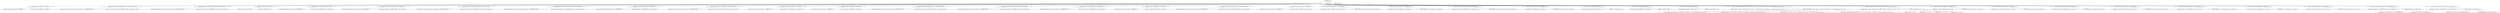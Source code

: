 digraph "&lt;clinit&gt;" {  
"1374" [label = <(METHOD,&lt;clinit&gt;)> ]
"1375" [label = <(BLOCK,&lt;empty&gt;,&lt;empty&gt;)> ]
"1376" [label = <(&lt;operator&gt;.assignment,String LOOKAHEAD = &quot;LOOKAHEAD&quot;)<SUB>43</SUB>> ]
"1377" [label = <(IDENTIFIER,LOOKAHEAD,String LOOKAHEAD = &quot;LOOKAHEAD&quot;)<SUB>43</SUB>> ]
"1378" [label = <(LITERAL,&quot;LOOKAHEAD&quot;,String LOOKAHEAD = &quot;LOOKAHEAD&quot;)<SUB>43</SUB>> ]
"1379" [label = <(&lt;operator&gt;.assignment,String CHOICE_AMBIGUITY_CHECK = &quot;CHOICE_AMBIGUITY_CHECK&quot;)<SUB>44</SUB>> ]
"1380" [label = <(IDENTIFIER,CHOICE_AMBIGUITY_CHECK,String CHOICE_AMBIGUITY_CHECK = &quot;CHOICE_AMBIGUITY_CHECK&quot;)<SUB>44</SUB>> ]
"1381" [label = <(LITERAL,&quot;CHOICE_AMBIGUITY_CHECK&quot;,String CHOICE_AMBIGUITY_CHECK = &quot;CHOICE_AMBIGUITY_CHECK&quot;)<SUB>44</SUB>> ]
"1382" [label = <(&lt;operator&gt;.assignment,String OTHER_AMBIGUITY_CHECK = &quot;OTHER_AMBIGUITY_CHECK&quot;)<SUB>45</SUB>> ]
"1383" [label = <(IDENTIFIER,OTHER_AMBIGUITY_CHECK,String OTHER_AMBIGUITY_CHECK = &quot;OTHER_AMBIGUITY_CHECK&quot;)<SUB>45</SUB>> ]
"1384" [label = <(LITERAL,&quot;OTHER_AMBIGUITY_CHECK&quot;,String OTHER_AMBIGUITY_CHECK = &quot;OTHER_AMBIGUITY_CHECK&quot;)<SUB>45</SUB>> ]
"1385" [label = <(&lt;operator&gt;.assignment,String STATIC = &quot;STATIC&quot;)<SUB>47</SUB>> ]
"1386" [label = <(IDENTIFIER,STATIC,String STATIC = &quot;STATIC&quot;)<SUB>47</SUB>> ]
"1387" [label = <(LITERAL,&quot;STATIC&quot;,String STATIC = &quot;STATIC&quot;)<SUB>47</SUB>> ]
"1388" [label = <(&lt;operator&gt;.assignment,String DEBUG_PARSER = &quot;DEBUG_PARSER&quot;)<SUB>48</SUB>> ]
"1389" [label = <(IDENTIFIER,DEBUG_PARSER,String DEBUG_PARSER = &quot;DEBUG_PARSER&quot;)<SUB>48</SUB>> ]
"1390" [label = <(LITERAL,&quot;DEBUG_PARSER&quot;,String DEBUG_PARSER = &quot;DEBUG_PARSER&quot;)<SUB>48</SUB>> ]
"1391" [label = <(&lt;operator&gt;.assignment,String DEBUG_LOOKAHEAD = &quot;DEBUG_LOOKAHEAD&quot;)<SUB>49</SUB>> ]
"1392" [label = <(IDENTIFIER,DEBUG_LOOKAHEAD,String DEBUG_LOOKAHEAD = &quot;DEBUG_LOOKAHEAD&quot;)<SUB>49</SUB>> ]
"1393" [label = <(LITERAL,&quot;DEBUG_LOOKAHEAD&quot;,String DEBUG_LOOKAHEAD = &quot;DEBUG_LOOKAHEAD&quot;)<SUB>49</SUB>> ]
"1394" [label = <(&lt;operator&gt;.assignment,String DEBUG_TOKEN_MANAGER = &quot;DEBUG_TOKEN_MANAGER&quot;)<SUB>50</SUB>> ]
"1395" [label = <(IDENTIFIER,DEBUG_TOKEN_MANAGER,String DEBUG_TOKEN_MANAGER = &quot;DEBUG_TOKEN_MANAGER&quot;)<SUB>50</SUB>> ]
"1396" [label = <(LITERAL,&quot;DEBUG_TOKEN_MANAGER&quot;,String DEBUG_TOKEN_MANAGER = &quot;DEBUG_TOKEN_MANAGER&quot;)<SUB>50</SUB>> ]
"1397" [label = <(&lt;operator&gt;.assignment,String OPTIMIZE_TOKEN_MANAGER = &quot;OPTIMIZE_TOKEN_MANAGER&quot;)<SUB>51</SUB>> ]
"1398" [label = <(IDENTIFIER,OPTIMIZE_TOKEN_MANAGER,String OPTIMIZE_TOKEN_MANAGER = &quot;OPTIMIZE_TOKEN_MANAGER&quot;)<SUB>51</SUB>> ]
"1399" [label = <(LITERAL,&quot;OPTIMIZE_TOKEN_MANAGER&quot;,String OPTIMIZE_TOKEN_MANAGER = &quot;OPTIMIZE_TOKEN_MANAGER&quot;)<SUB>51</SUB>> ]
"1400" [label = <(&lt;operator&gt;.assignment,String ERROR_REPORTING = &quot;ERROR_REPORTING&quot;)<SUB>52</SUB>> ]
"1401" [label = <(IDENTIFIER,ERROR_REPORTING,String ERROR_REPORTING = &quot;ERROR_REPORTING&quot;)<SUB>52</SUB>> ]
"1402" [label = <(LITERAL,&quot;ERROR_REPORTING&quot;,String ERROR_REPORTING = &quot;ERROR_REPORTING&quot;)<SUB>52</SUB>> ]
"1403" [label = <(&lt;operator&gt;.assignment,String JAVA_UNICODE_ESCAPE = &quot;JAVA_UNICODE_ESCAPE&quot;)<SUB>53</SUB>> ]
"1404" [label = <(IDENTIFIER,JAVA_UNICODE_ESCAPE,String JAVA_UNICODE_ESCAPE = &quot;JAVA_UNICODE_ESCAPE&quot;)<SUB>53</SUB>> ]
"1405" [label = <(LITERAL,&quot;JAVA_UNICODE_ESCAPE&quot;,String JAVA_UNICODE_ESCAPE = &quot;JAVA_UNICODE_ESCAPE&quot;)<SUB>53</SUB>> ]
"1406" [label = <(&lt;operator&gt;.assignment,String UNICODE_INPUT = &quot;UNICODE_INPUT&quot;)<SUB>54</SUB>> ]
"1407" [label = <(IDENTIFIER,UNICODE_INPUT,String UNICODE_INPUT = &quot;UNICODE_INPUT&quot;)<SUB>54</SUB>> ]
"1408" [label = <(LITERAL,&quot;UNICODE_INPUT&quot;,String UNICODE_INPUT = &quot;UNICODE_INPUT&quot;)<SUB>54</SUB>> ]
"1409" [label = <(&lt;operator&gt;.assignment,String IGNORE_CASE = &quot;IGNORE_CASE&quot;)<SUB>55</SUB>> ]
"1410" [label = <(IDENTIFIER,IGNORE_CASE,String IGNORE_CASE = &quot;IGNORE_CASE&quot;)<SUB>55</SUB>> ]
"1411" [label = <(LITERAL,&quot;IGNORE_CASE&quot;,String IGNORE_CASE = &quot;IGNORE_CASE&quot;)<SUB>55</SUB>> ]
"1412" [label = <(&lt;operator&gt;.assignment,String COMMON_TOKEN_ACTION = &quot;COMMON_TOKEN_ACTION&quot;)<SUB>56</SUB>> ]
"1413" [label = <(IDENTIFIER,COMMON_TOKEN_ACTION,String COMMON_TOKEN_ACTION = &quot;COMMON_TOKEN_ACTION&quot;)<SUB>56</SUB>> ]
"1414" [label = <(LITERAL,&quot;COMMON_TOKEN_ACTION&quot;,String COMMON_TOKEN_ACTION = &quot;COMMON_TOKEN_ACTION&quot;)<SUB>56</SUB>> ]
"1415" [label = <(&lt;operator&gt;.assignment,String USER_TOKEN_MANAGER = &quot;USER_TOKEN_MANAGER&quot;)<SUB>57</SUB>> ]
"1416" [label = <(IDENTIFIER,USER_TOKEN_MANAGER,String USER_TOKEN_MANAGER = &quot;USER_TOKEN_MANAGER&quot;)<SUB>57</SUB>> ]
"1417" [label = <(LITERAL,&quot;USER_TOKEN_MANAGER&quot;,String USER_TOKEN_MANAGER = &quot;USER_TOKEN_MANAGER&quot;)<SUB>57</SUB>> ]
"1418" [label = <(&lt;operator&gt;.assignment,String USER_CHAR_STREAM = &quot;USER_CHAR_STREAM&quot;)<SUB>58</SUB>> ]
"1419" [label = <(IDENTIFIER,USER_CHAR_STREAM,String USER_CHAR_STREAM = &quot;USER_CHAR_STREAM&quot;)<SUB>58</SUB>> ]
"1420" [label = <(LITERAL,&quot;USER_CHAR_STREAM&quot;,String USER_CHAR_STREAM = &quot;USER_CHAR_STREAM&quot;)<SUB>58</SUB>> ]
"1421" [label = <(&lt;operator&gt;.assignment,String BUILD_PARSER = &quot;BUILD_PARSER&quot;)<SUB>59</SUB>> ]
"1422" [label = <(IDENTIFIER,BUILD_PARSER,String BUILD_PARSER = &quot;BUILD_PARSER&quot;)<SUB>59</SUB>> ]
"1423" [label = <(LITERAL,&quot;BUILD_PARSER&quot;,String BUILD_PARSER = &quot;BUILD_PARSER&quot;)<SUB>59</SUB>> ]
"1424" [label = <(&lt;operator&gt;.assignment,String BUILD_TOKEN_MANAGER = &quot;BUILD_TOKEN_MANAGER&quot;)<SUB>60</SUB>> ]
"1425" [label = <(IDENTIFIER,BUILD_TOKEN_MANAGER,String BUILD_TOKEN_MANAGER = &quot;BUILD_TOKEN_MANAGER&quot;)<SUB>60</SUB>> ]
"1426" [label = <(LITERAL,&quot;BUILD_TOKEN_MANAGER&quot;,String BUILD_TOKEN_MANAGER = &quot;BUILD_TOKEN_MANAGER&quot;)<SUB>60</SUB>> ]
"1427" [label = <(&lt;operator&gt;.assignment,String SANITY_CHECK = &quot;SANITY_CHECK&quot;)<SUB>61</SUB>> ]
"1428" [label = <(IDENTIFIER,SANITY_CHECK,String SANITY_CHECK = &quot;SANITY_CHECK&quot;)<SUB>61</SUB>> ]
"1429" [label = <(LITERAL,&quot;SANITY_CHECK&quot;,String SANITY_CHECK = &quot;SANITY_CHECK&quot;)<SUB>61</SUB>> ]
"1430" [label = <(&lt;operator&gt;.assignment,String FORCE_LA_CHECK = &quot;FORCE_LA_CHECK&quot;)<SUB>62</SUB>> ]
"1431" [label = <(IDENTIFIER,FORCE_LA_CHECK,String FORCE_LA_CHECK = &quot;FORCE_LA_CHECK&quot;)<SUB>62</SUB>> ]
"1432" [label = <(LITERAL,&quot;FORCE_LA_CHECK&quot;,String FORCE_LA_CHECK = &quot;FORCE_LA_CHECK&quot;)<SUB>62</SUB>> ]
"1433" [label = <(&lt;operator&gt;.assignment,String CACHE_TOKENS = &quot;CACHE_TOKENS&quot;)<SUB>63</SUB>> ]
"1434" [label = <(IDENTIFIER,CACHE_TOKENS,String CACHE_TOKENS = &quot;CACHE_TOKENS&quot;)<SUB>63</SUB>> ]
"1435" [label = <(LITERAL,&quot;CACHE_TOKENS&quot;,String CACHE_TOKENS = &quot;CACHE_TOKENS&quot;)<SUB>63</SUB>> ]
"1436" [label = <(&lt;operator&gt;.assignment,String KEEP_LINE_COLUMN = &quot;KEEP_LINE_COLUMN&quot;)<SUB>64</SUB>> ]
"1437" [label = <(IDENTIFIER,KEEP_LINE_COLUMN,String KEEP_LINE_COLUMN = &quot;KEEP_LINE_COLUMN&quot;)<SUB>64</SUB>> ]
"1438" [label = <(LITERAL,&quot;KEEP_LINE_COLUMN&quot;,String KEEP_LINE_COLUMN = &quot;KEEP_LINE_COLUMN&quot;)<SUB>64</SUB>> ]
"1439" [label = <(&lt;operator&gt;.assignment,String JDK_VERSION = &quot;JDK_VERSION&quot;)<SUB>65</SUB>> ]
"1440" [label = <(IDENTIFIER,JDK_VERSION,String JDK_VERSION = &quot;JDK_VERSION&quot;)<SUB>65</SUB>> ]
"1441" [label = <(LITERAL,&quot;JDK_VERSION&quot;,String JDK_VERSION = &quot;JDK_VERSION&quot;)<SUB>65</SUB>> ]
"1442" [label = <(&lt;operator&gt;.assignment,int TASKDEF_TYPE_JAVACC = 1)<SUB>76</SUB>> ]
"1443" [label = <(IDENTIFIER,TASKDEF_TYPE_JAVACC,int TASKDEF_TYPE_JAVACC = 1)<SUB>76</SUB>> ]
"1444" [label = <(LITERAL,1,int TASKDEF_TYPE_JAVACC = 1)<SUB>76</SUB>> ]
"1445" [label = <(&lt;operator&gt;.assignment,int TASKDEF_TYPE_JJTREE = 2)<SUB>77</SUB>> ]
"1446" [label = <(IDENTIFIER,TASKDEF_TYPE_JJTREE,int TASKDEF_TYPE_JJTREE = 2)<SUB>77</SUB>> ]
"1447" [label = <(LITERAL,2,int TASKDEF_TYPE_JJTREE = 2)<SUB>77</SUB>> ]
"1448" [label = <(&lt;operator&gt;.assignment,int TASKDEF_TYPE_JJDOC = 3)<SUB>78</SUB>> ]
"1449" [label = <(IDENTIFIER,TASKDEF_TYPE_JJDOC,int TASKDEF_TYPE_JJDOC = 3)<SUB>78</SUB>> ]
"1450" [label = <(LITERAL,3,int TASKDEF_TYPE_JJDOC = 3)<SUB>78</SUB>> ]
"1451" [label = <(&lt;operator&gt;.assignment,String[] ARCHIVE_LOCATIONS = new String[] { &quot;JavaCC.zip&quot;, &quot;bin/lib/JavaCC.zip&quot;, &quot;bin/lib/javacc.jar&quot;, // used by jpackage for JavaCC 3.x\012&quot;javacc.jar&quot; })<SUB>80</SUB>> ]
"1452" [label = <(IDENTIFIER,ARCHIVE_LOCATIONS,String[] ARCHIVE_LOCATIONS = new String[] { &quot;JavaCC.zip&quot;, &quot;bin/lib/JavaCC.zip&quot;, &quot;bin/lib/javacc.jar&quot;, // used by jpackage for JavaCC 3.x\012&quot;javacc.jar&quot; })<SUB>80</SUB>> ]
"1453" [label = <(&lt;operator&gt;.arrayInitializer,new String[] { &quot;JavaCC.zip&quot;, &quot;bin/lib/JavaCC.zip&quot;, &quot;bin/lib/javacc.jar&quot;, // used by jpackage for JavaCC 3.x\012&quot;javacc.jar&quot; })<SUB>81</SUB>> ]
"1454" [label = <(LITERAL,&quot;JavaCC.zip&quot;,new String[] { &quot;JavaCC.zip&quot;, &quot;bin/lib/JavaCC.zip&quot;, &quot;bin/lib/javacc.jar&quot;, // used by jpackage for JavaCC 3.x\012&quot;javacc.jar&quot; })<SUB>82</SUB>> ]
"1455" [label = <(LITERAL,&quot;bin/lib/JavaCC.zip&quot;,new String[] { &quot;JavaCC.zip&quot;, &quot;bin/lib/JavaCC.zip&quot;, &quot;bin/lib/javacc.jar&quot;, // used by jpackage for JavaCC 3.x\012&quot;javacc.jar&quot; })<SUB>83</SUB>> ]
"1456" [label = <(LITERAL,&quot;bin/lib/javacc.jar&quot;,new String[] { &quot;JavaCC.zip&quot;, &quot;bin/lib/JavaCC.zip&quot;, &quot;bin/lib/javacc.jar&quot;, // used by jpackage for JavaCC 3.x\012&quot;javacc.jar&quot; })<SUB>84</SUB>> ]
"1457" [label = <(LITERAL,// used by jpackage for JavaCC 3.x\012&quot;javacc.jar&quot;,new String[] { &quot;JavaCC.zip&quot;, &quot;bin/lib/JavaCC.zip&quot;, &quot;bin/lib/javacc.jar&quot;, // used by jpackage for JavaCC 3.x\012&quot;javacc.jar&quot; })<SUB>85</SUB>> ]
"1458" [label = <(&lt;operator&gt;.assignment,int[] ARCHIVE_LOCATIONS_VS_MAJOR_VERSION = new int[] { 1, 2, 3, 3 })<SUB>88</SUB>> ]
"1459" [label = <(IDENTIFIER,ARCHIVE_LOCATIONS_VS_MAJOR_VERSION,int[] ARCHIVE_LOCATIONS_VS_MAJOR_VERSION = new int[] { 1, 2, 3, 3 })<SUB>88</SUB>> ]
"1460" [label = <(&lt;operator&gt;.arrayInitializer,new int[] { 1, 2, 3, 3 })<SUB>89</SUB>> ]
"1461" [label = <(LITERAL,1,new int[] { 1, 2, 3, 3 })<SUB>90</SUB>> ]
"1462" [label = <(LITERAL,2,new int[] { 1, 2, 3, 3 })<SUB>91</SUB>> ]
"1463" [label = <(LITERAL,3,new int[] { 1, 2, 3, 3 })<SUB>92</SUB>> ]
"1464" [label = <(LITERAL,3,new int[] { 1, 2, 3, 3 })<SUB>93</SUB>> ]
"1465" [label = <(&lt;operator&gt;.assignment,String COM_PACKAGE = &quot;COM.sun.labs.&quot;)<SUB>96</SUB>> ]
"1466" [label = <(IDENTIFIER,COM_PACKAGE,String COM_PACKAGE = &quot;COM.sun.labs.&quot;)<SUB>96</SUB>> ]
"1467" [label = <(LITERAL,&quot;COM.sun.labs.&quot;,String COM_PACKAGE = &quot;COM.sun.labs.&quot;)<SUB>96</SUB>> ]
"1468" [label = <(&lt;operator&gt;.assignment,String COM_JAVACC_CLASS = &quot;javacc.Main&quot;)<SUB>97</SUB>> ]
"1469" [label = <(IDENTIFIER,COM_JAVACC_CLASS,String COM_JAVACC_CLASS = &quot;javacc.Main&quot;)<SUB>97</SUB>> ]
"1470" [label = <(LITERAL,&quot;javacc.Main&quot;,String COM_JAVACC_CLASS = &quot;javacc.Main&quot;)<SUB>97</SUB>> ]
"1471" [label = <(&lt;operator&gt;.assignment,String COM_JJTREE_CLASS = &quot;jjtree.Main&quot;)<SUB>98</SUB>> ]
"1472" [label = <(IDENTIFIER,COM_JJTREE_CLASS,String COM_JJTREE_CLASS = &quot;jjtree.Main&quot;)<SUB>98</SUB>> ]
"1473" [label = <(LITERAL,&quot;jjtree.Main&quot;,String COM_JJTREE_CLASS = &quot;jjtree.Main&quot;)<SUB>98</SUB>> ]
"1474" [label = <(&lt;operator&gt;.assignment,String COM_JJDOC_CLASS = &quot;jjdoc.JJDocMain&quot;)<SUB>99</SUB>> ]
"1475" [label = <(IDENTIFIER,COM_JJDOC_CLASS,String COM_JJDOC_CLASS = &quot;jjdoc.JJDocMain&quot;)<SUB>99</SUB>> ]
"1476" [label = <(LITERAL,&quot;jjdoc.JJDocMain&quot;,String COM_JJDOC_CLASS = &quot;jjdoc.JJDocMain&quot;)<SUB>99</SUB>> ]
"1477" [label = <(&lt;operator&gt;.assignment,String ORG_PACKAGE_3_0 = &quot;org.netbeans.javacc.&quot;)<SUB>101</SUB>> ]
"1478" [label = <(IDENTIFIER,ORG_PACKAGE_3_0,String ORG_PACKAGE_3_0 = &quot;org.netbeans.javacc.&quot;)<SUB>101</SUB>> ]
"1479" [label = <(LITERAL,&quot;org.netbeans.javacc.&quot;,String ORG_PACKAGE_3_0 = &quot;org.netbeans.javacc.&quot;)<SUB>101</SUB>> ]
"1480" [label = <(&lt;operator&gt;.assignment,String ORG_PACKAGE_3_1 = &quot;org.javacc.&quot;)<SUB>102</SUB>> ]
"1481" [label = <(IDENTIFIER,ORG_PACKAGE_3_1,String ORG_PACKAGE_3_1 = &quot;org.javacc.&quot;)<SUB>102</SUB>> ]
"1482" [label = <(LITERAL,&quot;org.javacc.&quot;,String ORG_PACKAGE_3_1 = &quot;org.javacc.&quot;)<SUB>102</SUB>> ]
"1483" [label = <(&lt;operator&gt;.assignment,String ORG_JAVACC_CLASS = &quot;parser.Main&quot;)<SUB>103</SUB>> ]
"1484" [label = <(IDENTIFIER,ORG_JAVACC_CLASS,String ORG_JAVACC_CLASS = &quot;parser.Main&quot;)<SUB>103</SUB>> ]
"1485" [label = <(LITERAL,&quot;parser.Main&quot;,String ORG_JAVACC_CLASS = &quot;parser.Main&quot;)<SUB>103</SUB>> ]
"1486" [label = <(&lt;operator&gt;.assignment,String ORG_JJTREE_CLASS = JavaCC.COM_JJTREE_CLASS)<SUB>104</SUB>> ]
"1487" [label = <(IDENTIFIER,ORG_JJTREE_CLASS,String ORG_JJTREE_CLASS = JavaCC.COM_JJTREE_CLASS)<SUB>104</SUB>> ]
"1488" [label = <(&lt;operator&gt;.fieldAccess,JavaCC.COM_JJTREE_CLASS)<SUB>104</SUB>> ]
"1489" [label = <(IDENTIFIER,JavaCC,String ORG_JJTREE_CLASS = JavaCC.COM_JJTREE_CLASS)<SUB>104</SUB>> ]
"1490" [label = <(FIELD_IDENTIFIER,COM_JJTREE_CLASS,COM_JJTREE_CLASS)<SUB>104</SUB>> ]
"1491" [label = <(&lt;operator&gt;.assignment,String ORG_JJDOC_CLASS = JavaCC.COM_JJDOC_CLASS)<SUB>105</SUB>> ]
"1492" [label = <(IDENTIFIER,ORG_JJDOC_CLASS,String ORG_JJDOC_CLASS = JavaCC.COM_JJDOC_CLASS)<SUB>105</SUB>> ]
"1493" [label = <(&lt;operator&gt;.fieldAccess,JavaCC.COM_JJDOC_CLASS)<SUB>105</SUB>> ]
"1494" [label = <(IDENTIFIER,JavaCC,String ORG_JJDOC_CLASS = JavaCC.COM_JJDOC_CLASS)<SUB>105</SUB>> ]
"1495" [label = <(FIELD_IDENTIFIER,COM_JJDOC_CLASS,COM_JJDOC_CLASS)<SUB>105</SUB>> ]
"1496" [label = <(MODIFIER,STATIC)> ]
"1497" [label = <(METHOD_RETURN,void)> ]
  "1374" -> "1375" 
  "1374" -> "1496" 
  "1374" -> "1497" 
  "1375" -> "1376" 
  "1375" -> "1379" 
  "1375" -> "1382" 
  "1375" -> "1385" 
  "1375" -> "1388" 
  "1375" -> "1391" 
  "1375" -> "1394" 
  "1375" -> "1397" 
  "1375" -> "1400" 
  "1375" -> "1403" 
  "1375" -> "1406" 
  "1375" -> "1409" 
  "1375" -> "1412" 
  "1375" -> "1415" 
  "1375" -> "1418" 
  "1375" -> "1421" 
  "1375" -> "1424" 
  "1375" -> "1427" 
  "1375" -> "1430" 
  "1375" -> "1433" 
  "1375" -> "1436" 
  "1375" -> "1439" 
  "1375" -> "1442" 
  "1375" -> "1445" 
  "1375" -> "1448" 
  "1375" -> "1451" 
  "1375" -> "1458" 
  "1375" -> "1465" 
  "1375" -> "1468" 
  "1375" -> "1471" 
  "1375" -> "1474" 
  "1375" -> "1477" 
  "1375" -> "1480" 
  "1375" -> "1483" 
  "1375" -> "1486" 
  "1375" -> "1491" 
  "1376" -> "1377" 
  "1376" -> "1378" 
  "1379" -> "1380" 
  "1379" -> "1381" 
  "1382" -> "1383" 
  "1382" -> "1384" 
  "1385" -> "1386" 
  "1385" -> "1387" 
  "1388" -> "1389" 
  "1388" -> "1390" 
  "1391" -> "1392" 
  "1391" -> "1393" 
  "1394" -> "1395" 
  "1394" -> "1396" 
  "1397" -> "1398" 
  "1397" -> "1399" 
  "1400" -> "1401" 
  "1400" -> "1402" 
  "1403" -> "1404" 
  "1403" -> "1405" 
  "1406" -> "1407" 
  "1406" -> "1408" 
  "1409" -> "1410" 
  "1409" -> "1411" 
  "1412" -> "1413" 
  "1412" -> "1414" 
  "1415" -> "1416" 
  "1415" -> "1417" 
  "1418" -> "1419" 
  "1418" -> "1420" 
  "1421" -> "1422" 
  "1421" -> "1423" 
  "1424" -> "1425" 
  "1424" -> "1426" 
  "1427" -> "1428" 
  "1427" -> "1429" 
  "1430" -> "1431" 
  "1430" -> "1432" 
  "1433" -> "1434" 
  "1433" -> "1435" 
  "1436" -> "1437" 
  "1436" -> "1438" 
  "1439" -> "1440" 
  "1439" -> "1441" 
  "1442" -> "1443" 
  "1442" -> "1444" 
  "1445" -> "1446" 
  "1445" -> "1447" 
  "1448" -> "1449" 
  "1448" -> "1450" 
  "1451" -> "1452" 
  "1451" -> "1453" 
  "1453" -> "1454" 
  "1453" -> "1455" 
  "1453" -> "1456" 
  "1453" -> "1457" 
  "1458" -> "1459" 
  "1458" -> "1460" 
  "1460" -> "1461" 
  "1460" -> "1462" 
  "1460" -> "1463" 
  "1460" -> "1464" 
  "1465" -> "1466" 
  "1465" -> "1467" 
  "1468" -> "1469" 
  "1468" -> "1470" 
  "1471" -> "1472" 
  "1471" -> "1473" 
  "1474" -> "1475" 
  "1474" -> "1476" 
  "1477" -> "1478" 
  "1477" -> "1479" 
  "1480" -> "1481" 
  "1480" -> "1482" 
  "1483" -> "1484" 
  "1483" -> "1485" 
  "1486" -> "1487" 
  "1486" -> "1488" 
  "1488" -> "1489" 
  "1488" -> "1490" 
  "1491" -> "1492" 
  "1491" -> "1493" 
  "1493" -> "1494" 
  "1493" -> "1495" 
}
